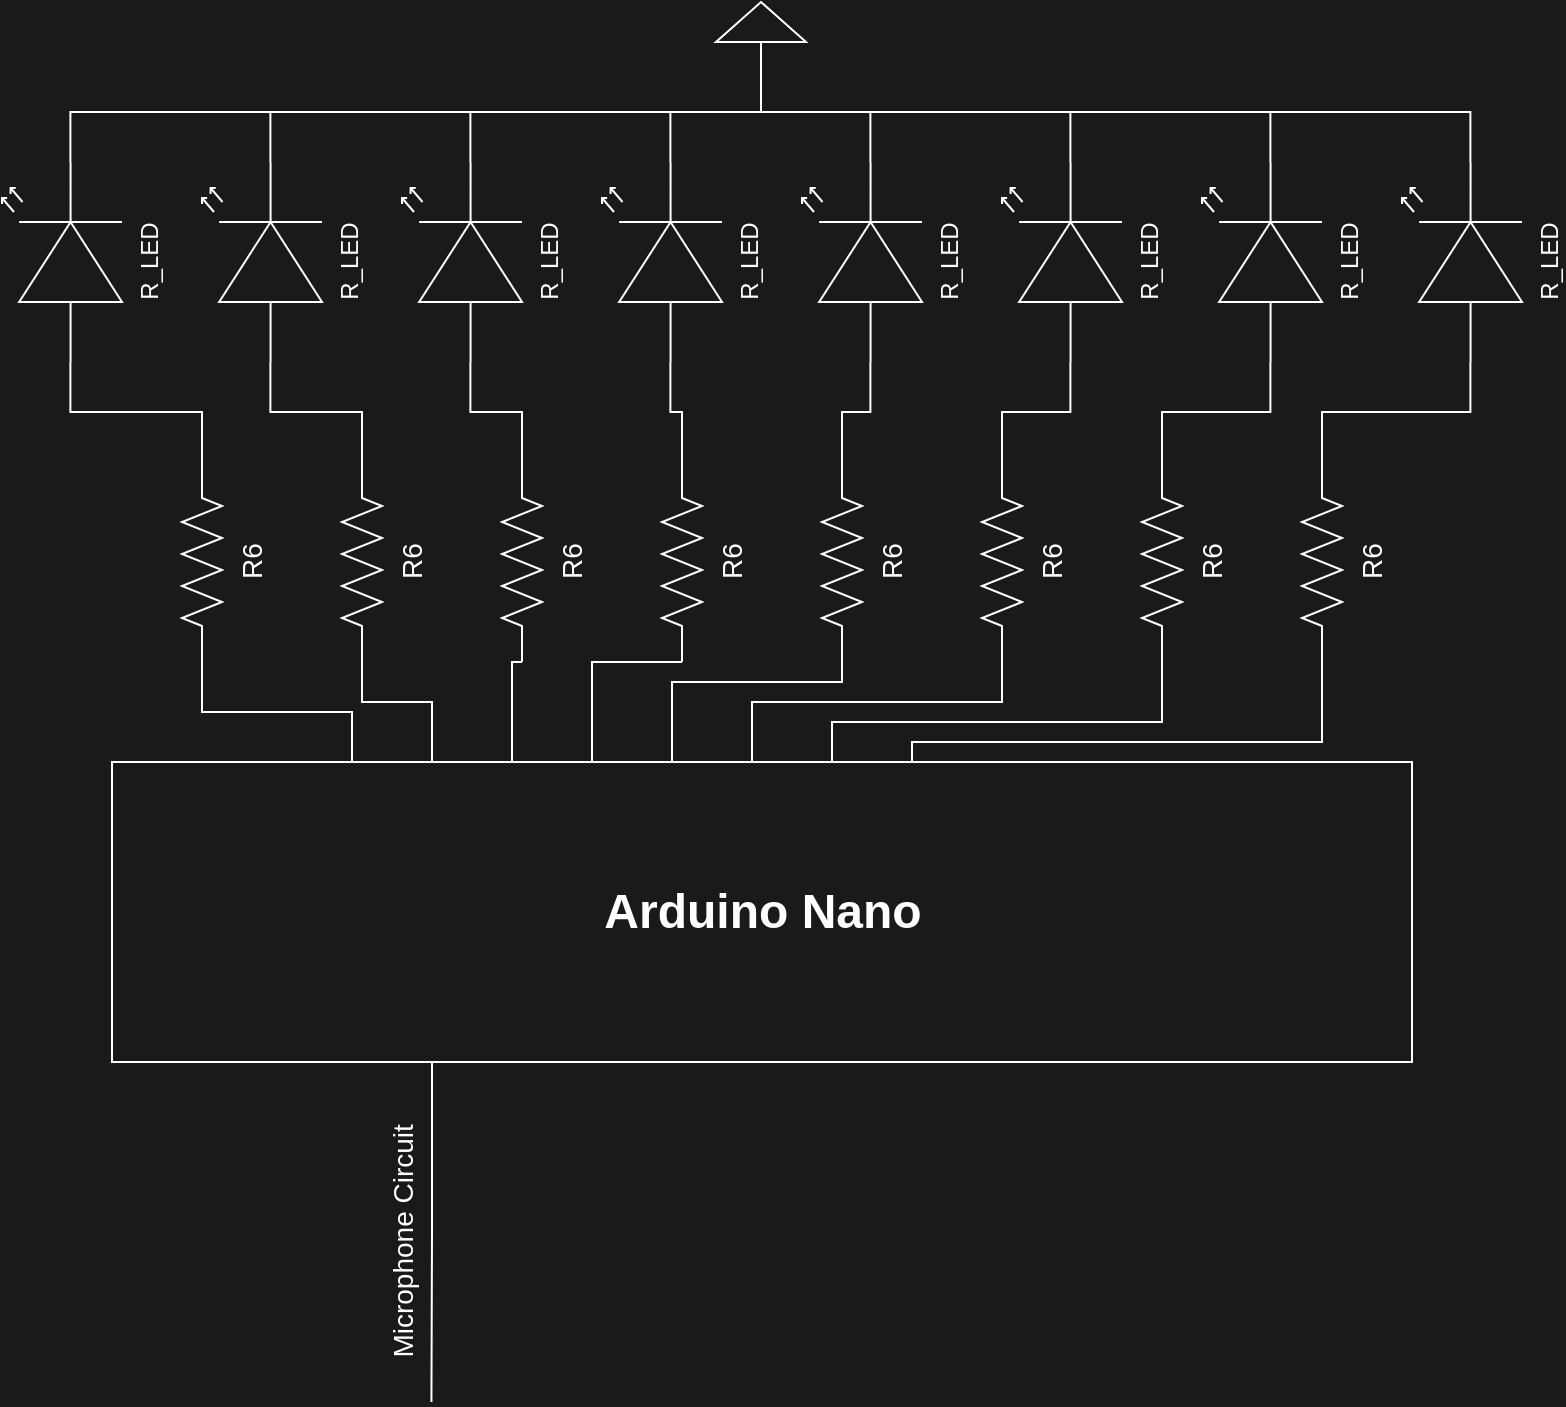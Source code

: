 <mxfile>
    <diagram id="OtsKJMUqoc6wZYfyTnpG" name="Page-1">
        <mxGraphModel dx="1051" dy="821" grid="1" gridSize="10" guides="1" tooltips="1" connect="1" arrows="1" fold="1" page="1" pageScale="1" pageWidth="1100" pageHeight="850" background="#1A1A1A" math="0" shadow="0">
            <root>
                <mxCell id="0"/>
                <mxCell id="1" parent="0"/>
                <mxCell id="76" style="edgeStyle=orthogonalEdgeStyle;rounded=0;orthogonalLoop=1;jettySize=auto;html=1;exitX=0;exitY=0;exitDx=0;exitDy=160;exitPerimeter=0;endArrow=none;endFill=0;fontColor=#FFFFFF;labelBackgroundColor=none;labelBorderColor=none;strokeColor=#FFFFFF;" edge="1" parent="1" source="9">
                    <mxGeometry relative="1" as="geometry">
                        <mxPoint x="384.714" y="775.0" as="targetPoint"/>
                    </mxGeometry>
                </mxCell>
                <mxCell id="77" value="&lt;font style=&quot;font-size: 14px&quot;&gt;Microphone Circuit&lt;/font&gt;" style="edgeLabel;html=1;align=center;verticalAlign=middle;resizable=0;points=[];rotation=-90;fontColor=#FFFFFF;labelBackgroundColor=none;labelBorderColor=none;" vertex="1" connectable="0" parent="76">
                    <mxGeometry x="-0.314" y="7" relative="1" as="geometry">
                        <mxPoint x="-22" y="31.43" as="offset"/>
                    </mxGeometry>
                </mxCell>
                <mxCell id="9" value="&lt;h1&gt;Arduino Nano&lt;/h1&gt;" style="shadow=0;dashed=0;align=center;html=1;strokeWidth=1;shape=mxgraph.rtl.abstract.entity;container=1;collapsible=0;drawPins=1;leftArr=D13,3V3,REF,A0,A1,A2,A3,A4,A5,A6,A7,5V,RST,GND,VIN;rightArr=D12,D11,D10,D9,D8,D7,D6,D5,D4,D3,D2,GND,RST,RX0,RX1;left=15;right=15;topArr=1,2,3,4;top=USB;bottom=0;bottomArr=no pin:no,no pin:np,no pin:nopin,negated:n,negated:neg,negated:not;topRot=270;topAnchor=middle;bottomRot=0;rotation=0;rightRot=180;labelPadding=0;leftRot=0;leftAnchor=left;rightAnchor=right;bottomAnchor=middle;direction=north;pinSnap=20;fontColor=#FFFFFF;labelBackgroundColor=none;labelBorderColor=none;strokeColor=#FFFFFF;fillColor=none;" vertex="1" parent="1">
                    <mxGeometry x="225" y="455" width="650" height="150" as="geometry"/>
                </mxCell>
                <mxCell id="34" value="" style="group;fontColor=#FFFFFF;labelBackgroundColor=none;labelBorderColor=none;" vertex="1" connectable="0" parent="1">
                    <mxGeometry x="170" y="155" width="760" height="100" as="geometry"/>
                </mxCell>
                <mxCell id="8" value="R_LED&lt;br&gt;" style="verticalLabelPosition=bottom;shadow=0;dashed=0;align=center;html=1;verticalAlign=top;shape=mxgraph.electrical.opto_electronics.led_2;pointerEvents=1;rotation=-90;fontColor=#FFFFFF;labelBackgroundColor=none;labelBorderColor=none;strokeColor=#FFFFFF;fillColor=none;" vertex="1" parent="34">
                    <mxGeometry x="-20" y="20" width="100" height="60" as="geometry"/>
                </mxCell>
                <mxCell id="27" value="R_LED&lt;br&gt;" style="verticalLabelPosition=bottom;shadow=0;dashed=0;align=center;html=1;verticalAlign=top;shape=mxgraph.electrical.opto_electronics.led_2;pointerEvents=1;rotation=-90;fontColor=#FFFFFF;labelBackgroundColor=none;labelBorderColor=none;strokeColor=#FFFFFF;fillColor=none;" vertex="1" parent="34">
                    <mxGeometry x="80" y="20" width="100" height="60" as="geometry"/>
                </mxCell>
                <mxCell id="28" value="R_LED&lt;br&gt;" style="verticalLabelPosition=bottom;shadow=0;dashed=0;align=center;html=1;verticalAlign=top;shape=mxgraph.electrical.opto_electronics.led_2;pointerEvents=1;rotation=-90;fontColor=#FFFFFF;labelBackgroundColor=none;labelBorderColor=none;strokeColor=#FFFFFF;fillColor=none;" vertex="1" parent="34">
                    <mxGeometry x="180" y="20" width="100" height="60" as="geometry"/>
                </mxCell>
                <mxCell id="29" value="R_LED&lt;br&gt;" style="verticalLabelPosition=bottom;shadow=0;dashed=0;align=center;html=1;verticalAlign=top;shape=mxgraph.electrical.opto_electronics.led_2;pointerEvents=1;rotation=-90;fontColor=#FFFFFF;labelBackgroundColor=none;labelBorderColor=none;strokeColor=#FFFFFF;fillColor=none;" vertex="1" parent="34">
                    <mxGeometry x="280" y="20" width="100" height="60" as="geometry"/>
                </mxCell>
                <mxCell id="30" value="R_LED&lt;br&gt;" style="verticalLabelPosition=bottom;shadow=0;dashed=0;align=center;html=1;verticalAlign=top;shape=mxgraph.electrical.opto_electronics.led_2;pointerEvents=1;rotation=-90;fontColor=#FFFFFF;labelBackgroundColor=none;labelBorderColor=none;strokeColor=#FFFFFF;fillColor=none;" vertex="1" parent="34">
                    <mxGeometry x="380" y="20" width="100" height="60" as="geometry"/>
                </mxCell>
                <mxCell id="31" value="R_LED&lt;br&gt;" style="verticalLabelPosition=bottom;shadow=0;dashed=0;align=center;html=1;verticalAlign=top;shape=mxgraph.electrical.opto_electronics.led_2;pointerEvents=1;rotation=-90;fontColor=#FFFFFF;labelBackgroundColor=none;labelBorderColor=none;strokeColor=#FFFFFF;fillColor=none;" vertex="1" parent="34">
                    <mxGeometry x="480" y="20" width="100" height="60" as="geometry"/>
                </mxCell>
                <mxCell id="32" value="R_LED&lt;br&gt;" style="verticalLabelPosition=bottom;shadow=0;dashed=0;align=center;html=1;verticalAlign=top;shape=mxgraph.electrical.opto_electronics.led_2;pointerEvents=1;rotation=-90;fontColor=#FFFFFF;labelBackgroundColor=none;labelBorderColor=none;strokeColor=#FFFFFF;fillColor=none;" vertex="1" parent="34">
                    <mxGeometry x="580" y="20" width="100" height="60" as="geometry"/>
                </mxCell>
                <mxCell id="33" value="R_LED&lt;br&gt;" style="verticalLabelPosition=bottom;shadow=0;dashed=0;align=center;html=1;verticalAlign=top;shape=mxgraph.electrical.opto_electronics.led_2;pointerEvents=1;rotation=-90;fontColor=#FFFFFF;labelBackgroundColor=none;labelBorderColor=none;strokeColor=#FFFFFF;fillColor=none;" vertex="1" parent="34">
                    <mxGeometry x="680" y="20" width="100" height="60" as="geometry"/>
                </mxCell>
                <mxCell id="44" value="" style="group;fontColor=#FFFFFF;labelBackgroundColor=none;labelBorderColor=none;" vertex="1" connectable="0" parent="1">
                    <mxGeometry x="260" y="305" width="580" height="100" as="geometry"/>
                </mxCell>
                <mxCell id="35" value="&lt;font style=&quot;font-size: 14px&quot;&gt;R6&lt;/font&gt;" style="pointerEvents=1;verticalLabelPosition=bottom;shadow=0;dashed=0;align=center;html=1;verticalAlign=top;shape=mxgraph.electrical.resistors.resistor_2;rotation=-90;fontColor=#FFFFFF;labelBackgroundColor=none;labelBorderColor=none;fillColor=none;strokeColor=#FFFFFF;" vertex="1" parent="44">
                    <mxGeometry x="40" y="40" width="100" height="20" as="geometry"/>
                </mxCell>
                <mxCell id="36" value="&lt;font style=&quot;font-size: 14px&quot;&gt;R6&lt;/font&gt;" style="pointerEvents=1;verticalLabelPosition=bottom;shadow=0;dashed=0;align=center;html=1;verticalAlign=top;shape=mxgraph.electrical.resistors.resistor_2;rotation=-90;fontColor=#FFFFFF;labelBackgroundColor=none;labelBorderColor=none;fillColor=none;strokeColor=#FFFFFF;" vertex="1" parent="44">
                    <mxGeometry x="-40" y="40" width="100" height="20" as="geometry"/>
                </mxCell>
                <mxCell id="38" value="&lt;font style=&quot;font-size: 14px&quot;&gt;R6&lt;/font&gt;" style="pointerEvents=1;verticalLabelPosition=bottom;shadow=0;dashed=0;align=center;html=1;verticalAlign=top;shape=mxgraph.electrical.resistors.resistor_2;rotation=-90;fontColor=#FFFFFF;labelBackgroundColor=none;labelBorderColor=none;fillColor=none;strokeColor=#FFFFFF;" vertex="1" parent="44">
                    <mxGeometry x="120" y="40" width="100" height="20" as="geometry"/>
                </mxCell>
                <mxCell id="39" value="&lt;font style=&quot;font-size: 14px&quot;&gt;R6&lt;/font&gt;" style="pointerEvents=1;verticalLabelPosition=bottom;shadow=0;dashed=0;align=center;html=1;verticalAlign=top;shape=mxgraph.electrical.resistors.resistor_2;rotation=-90;fontColor=#FFFFFF;labelBackgroundColor=none;labelBorderColor=none;fillColor=none;strokeColor=#FFFFFF;" vertex="1" parent="44">
                    <mxGeometry x="200" y="40" width="100" height="20" as="geometry"/>
                </mxCell>
                <mxCell id="40" value="&lt;font style=&quot;font-size: 14px&quot;&gt;R6&lt;/font&gt;" style="pointerEvents=1;verticalLabelPosition=bottom;shadow=0;dashed=0;align=center;html=1;verticalAlign=top;shape=mxgraph.electrical.resistors.resistor_2;rotation=-90;fontColor=#FFFFFF;labelBackgroundColor=none;labelBorderColor=none;fillColor=none;strokeColor=#FFFFFF;" vertex="1" parent="44">
                    <mxGeometry x="280" y="40" width="100" height="20" as="geometry"/>
                </mxCell>
                <mxCell id="41" value="&lt;font style=&quot;font-size: 14px&quot;&gt;R6&lt;/font&gt;" style="pointerEvents=1;verticalLabelPosition=bottom;shadow=0;dashed=0;align=center;html=1;verticalAlign=top;shape=mxgraph.electrical.resistors.resistor_2;rotation=-90;fontColor=#FFFFFF;labelBackgroundColor=none;labelBorderColor=none;fillColor=none;strokeColor=#FFFFFF;" vertex="1" parent="44">
                    <mxGeometry x="360" y="40" width="100" height="20" as="geometry"/>
                </mxCell>
                <mxCell id="42" value="&lt;font style=&quot;font-size: 14px&quot;&gt;R6&lt;/font&gt;" style="pointerEvents=1;verticalLabelPosition=bottom;shadow=0;dashed=0;align=center;html=1;verticalAlign=top;shape=mxgraph.electrical.resistors.resistor_2;rotation=-90;fontColor=#FFFFFF;labelBackgroundColor=none;labelBorderColor=none;fillColor=none;strokeColor=#FFFFFF;" vertex="1" parent="44">
                    <mxGeometry x="440" y="40" width="100" height="20" as="geometry"/>
                </mxCell>
                <mxCell id="43" value="&lt;font style=&quot;font-size: 14px&quot;&gt;R6&lt;/font&gt;" style="pointerEvents=1;verticalLabelPosition=bottom;shadow=0;dashed=0;align=center;html=1;verticalAlign=top;shape=mxgraph.electrical.resistors.resistor_2;rotation=-90;fontColor=#FFFFFF;labelBackgroundColor=none;labelBorderColor=none;fillColor=none;strokeColor=#FFFFFF;" vertex="1" parent="44">
                    <mxGeometry x="520" y="40" width="100" height="20" as="geometry"/>
                </mxCell>
                <mxCell id="46" style="edgeStyle=orthogonalEdgeStyle;rounded=0;orthogonalLoop=1;jettySize=auto;html=1;exitX=1;exitY=0.57;exitDx=0;exitDy=0;exitPerimeter=0;endArrow=none;endFill=0;entryX=0.5;entryY=0;entryDx=0;entryDy=0;entryPerimeter=0;fontColor=#FFFFFF;labelBackgroundColor=none;labelBorderColor=none;strokeColor=#FFFFFF;" edge="1" parent="1" source="8" target="49">
                    <mxGeometry relative="1" as="geometry">
                        <mxPoint x="549.571" y="110" as="targetPoint"/>
                    </mxGeometry>
                </mxCell>
                <mxCell id="49" value="" style="pointerEvents=1;verticalLabelPosition=bottom;shadow=0;dashed=0;align=center;html=1;verticalAlign=top;shape=mxgraph.electrical.signal_sources.signal_ground;rotation=-180;fontColor=#FFFFFF;labelBackgroundColor=none;labelBorderColor=none;strokeColor=#FFFFFF;fillColor=none;" vertex="1" parent="1">
                    <mxGeometry x="527" y="75" width="45" height="30" as="geometry"/>
                </mxCell>
                <mxCell id="52" style="edgeStyle=orthogonalEdgeStyle;rounded=0;orthogonalLoop=1;jettySize=auto;html=1;exitX=1;exitY=0.57;exitDx=0;exitDy=0;exitPerimeter=0;entryX=0.5;entryY=0;entryDx=0;entryDy=0;entryPerimeter=0;endArrow=none;endFill=0;fontColor=#FFFFFF;labelBackgroundColor=none;labelBorderColor=none;strokeColor=#FFFFFF;" edge="1" parent="1" source="29" target="49">
                    <mxGeometry relative="1" as="geometry"/>
                </mxCell>
                <mxCell id="53" style="edgeStyle=orthogonalEdgeStyle;rounded=0;orthogonalLoop=1;jettySize=auto;html=1;exitX=1;exitY=0.57;exitDx=0;exitDy=0;exitPerimeter=0;entryX=0.5;entryY=0;entryDx=0;entryDy=0;entryPerimeter=0;endArrow=none;endFill=0;fontColor=#FFFFFF;labelBackgroundColor=none;labelBorderColor=none;strokeColor=#FFFFFF;" edge="1" parent="1" source="27" target="49">
                    <mxGeometry relative="1" as="geometry"/>
                </mxCell>
                <mxCell id="54" style="edgeStyle=orthogonalEdgeStyle;rounded=0;orthogonalLoop=1;jettySize=auto;html=1;exitX=1;exitY=0.57;exitDx=0;exitDy=0;exitPerimeter=0;entryX=0.5;entryY=0;entryDx=0;entryDy=0;entryPerimeter=0;endArrow=none;endFill=0;fontColor=#FFFFFF;labelBackgroundColor=none;labelBorderColor=none;strokeColor=#FFFFFF;" edge="1" parent="1" source="28" target="49">
                    <mxGeometry relative="1" as="geometry"/>
                </mxCell>
                <mxCell id="56" style="edgeStyle=orthogonalEdgeStyle;rounded=0;orthogonalLoop=1;jettySize=auto;html=1;exitX=1;exitY=0.57;exitDx=0;exitDy=0;exitPerimeter=0;entryX=0.5;entryY=0;entryDx=0;entryDy=0;entryPerimeter=0;endArrow=none;endFill=0;fontColor=#FFFFFF;labelBackgroundColor=none;labelBorderColor=none;strokeColor=#FFFFFF;" edge="1" parent="1" source="33" target="49">
                    <mxGeometry relative="1" as="geometry"/>
                </mxCell>
                <mxCell id="57" style="edgeStyle=orthogonalEdgeStyle;rounded=0;orthogonalLoop=1;jettySize=auto;html=1;exitX=1;exitY=0.57;exitDx=0;exitDy=0;exitPerimeter=0;entryX=0.5;entryY=0;entryDx=0;entryDy=0;entryPerimeter=0;endArrow=none;endFill=0;fontColor=#FFFFFF;labelBackgroundColor=none;labelBorderColor=none;strokeColor=#FFFFFF;" edge="1" parent="1" source="32" target="49">
                    <mxGeometry relative="1" as="geometry"/>
                </mxCell>
                <mxCell id="58" style="edgeStyle=orthogonalEdgeStyle;rounded=0;orthogonalLoop=1;jettySize=auto;html=1;exitX=1;exitY=0.57;exitDx=0;exitDy=0;exitPerimeter=0;entryX=0.5;entryY=0;entryDx=0;entryDy=0;entryPerimeter=0;endArrow=none;endFill=0;fontColor=#FFFFFF;labelBackgroundColor=none;labelBorderColor=none;strokeColor=#FFFFFF;" edge="1" parent="1" source="31" target="49">
                    <mxGeometry relative="1" as="geometry"/>
                </mxCell>
                <mxCell id="59" style="edgeStyle=orthogonalEdgeStyle;rounded=0;orthogonalLoop=1;jettySize=auto;html=1;exitX=1;exitY=0.57;exitDx=0;exitDy=0;exitPerimeter=0;entryX=0.5;entryY=0;entryDx=0;entryDy=0;entryPerimeter=0;endArrow=none;endFill=0;fontColor=#FFFFFF;labelBackgroundColor=none;labelBorderColor=none;strokeColor=#FFFFFF;" edge="1" parent="1" source="30" target="49">
                    <mxGeometry relative="1" as="geometry"/>
                </mxCell>
                <mxCell id="60" style="edgeStyle=orthogonalEdgeStyle;rounded=0;orthogonalLoop=1;jettySize=auto;html=1;exitX=0;exitY=0.5;exitDx=0;exitDy=0;exitPerimeter=0;entryX=0;entryY=0;entryDx=150;entryDy=400;entryPerimeter=0;endArrow=none;endFill=0;fontColor=#FFFFFF;labelBackgroundColor=none;labelBorderColor=none;strokeColor=#FFFFFF;" edge="1" parent="1" source="43" target="9">
                    <mxGeometry relative="1" as="geometry">
                        <Array as="points">
                            <mxPoint x="830" y="445"/>
                            <mxPoint x="625" y="445"/>
                        </Array>
                    </mxGeometry>
                </mxCell>
                <mxCell id="61" style="edgeStyle=orthogonalEdgeStyle;rounded=0;orthogonalLoop=1;jettySize=auto;html=1;exitX=0;exitY=0.5;exitDx=0;exitDy=0;exitPerimeter=0;entryX=0;entryY=0;entryDx=150;entryDy=360;entryPerimeter=0;endArrow=none;endFill=0;fontColor=#FFFFFF;labelBackgroundColor=none;labelBorderColor=none;strokeColor=#FFFFFF;" edge="1" parent="1" source="42" target="9">
                    <mxGeometry relative="1" as="geometry">
                        <Array as="points">
                            <mxPoint x="750" y="435"/>
                            <mxPoint x="585" y="435"/>
                        </Array>
                    </mxGeometry>
                </mxCell>
                <mxCell id="62" style="edgeStyle=orthogonalEdgeStyle;rounded=0;orthogonalLoop=1;jettySize=auto;html=1;exitX=0;exitY=0.5;exitDx=0;exitDy=0;exitPerimeter=0;entryX=0;entryY=0;entryDx=150;entryDy=320;entryPerimeter=0;endArrow=none;endFill=0;fontColor=#FFFFFF;labelBackgroundColor=none;labelBorderColor=none;strokeColor=#FFFFFF;" edge="1" parent="1" source="41" target="9">
                    <mxGeometry relative="1" as="geometry">
                        <Array as="points">
                            <mxPoint x="670" y="425"/>
                            <mxPoint x="545" y="425"/>
                        </Array>
                    </mxGeometry>
                </mxCell>
                <mxCell id="63" style="edgeStyle=orthogonalEdgeStyle;rounded=0;orthogonalLoop=1;jettySize=auto;html=1;exitX=0;exitY=0.5;exitDx=0;exitDy=0;exitPerimeter=0;entryX=0;entryY=0;entryDx=150;entryDy=280;entryPerimeter=0;endArrow=none;endFill=0;fontColor=#FFFFFF;labelBackgroundColor=none;labelBorderColor=none;strokeColor=#FFFFFF;" edge="1" parent="1" source="40" target="9">
                    <mxGeometry relative="1" as="geometry">
                        <Array as="points">
                            <mxPoint x="590" y="415"/>
                            <mxPoint x="505" y="415"/>
                        </Array>
                    </mxGeometry>
                </mxCell>
                <mxCell id="64" style="edgeStyle=orthogonalEdgeStyle;rounded=0;orthogonalLoop=1;jettySize=auto;html=1;exitX=0;exitY=0.5;exitDx=0;exitDy=0;exitPerimeter=0;entryX=0;entryY=0;entryDx=150;entryDy=240;entryPerimeter=0;endArrow=none;endFill=0;fontColor=#FFFFFF;labelBackgroundColor=none;labelBorderColor=none;strokeColor=#FFFFFF;" edge="1" parent="1" source="39" target="9">
                    <mxGeometry relative="1" as="geometry">
                        <Array as="points">
                            <mxPoint x="465" y="405"/>
                        </Array>
                    </mxGeometry>
                </mxCell>
                <mxCell id="65" style="edgeStyle=orthogonalEdgeStyle;rounded=0;orthogonalLoop=1;jettySize=auto;html=1;exitX=0;exitY=0.5;exitDx=0;exitDy=0;exitPerimeter=0;entryX=0;entryY=0;entryDx=150;entryDy=200;entryPerimeter=0;endArrow=none;endFill=0;fontColor=#FFFFFF;labelBackgroundColor=none;labelBorderColor=none;strokeColor=#FFFFFF;" edge="1" parent="1" source="38" target="9">
                    <mxGeometry relative="1" as="geometry">
                        <Array as="points">
                            <mxPoint x="425" y="405"/>
                        </Array>
                    </mxGeometry>
                </mxCell>
                <mxCell id="66" style="edgeStyle=orthogonalEdgeStyle;rounded=0;orthogonalLoop=1;jettySize=auto;html=1;exitX=0;exitY=0.5;exitDx=0;exitDy=0;exitPerimeter=0;entryX=0;entryY=0;entryDx=150;entryDy=120;entryPerimeter=0;endArrow=none;endFill=0;fontColor=#FFFFFF;labelBackgroundColor=none;labelBorderColor=none;strokeColor=#FFFFFF;" edge="1" parent="1" source="36" target="9">
                    <mxGeometry relative="1" as="geometry"/>
                </mxCell>
                <mxCell id="67" style="edgeStyle=orthogonalEdgeStyle;rounded=0;orthogonalLoop=1;jettySize=auto;html=1;exitX=0;exitY=0.5;exitDx=0;exitDy=0;exitPerimeter=0;entryX=0;entryY=0;entryDx=150;entryDy=160;entryPerimeter=0;endArrow=none;endFill=0;fontColor=#FFFFFF;labelBackgroundColor=none;labelBorderColor=none;strokeColor=#FFFFFF;" edge="1" parent="1" source="35" target="9">
                    <mxGeometry relative="1" as="geometry">
                        <Array as="points">
                            <mxPoint x="350" y="425"/>
                            <mxPoint x="385" y="425"/>
                        </Array>
                    </mxGeometry>
                </mxCell>
                <mxCell id="68" style="edgeStyle=orthogonalEdgeStyle;rounded=0;orthogonalLoop=1;jettySize=auto;html=1;exitX=1;exitY=0.5;exitDx=0;exitDy=0;exitPerimeter=0;entryX=0;entryY=0.57;entryDx=0;entryDy=0;entryPerimeter=0;endArrow=none;endFill=0;fontColor=#FFFFFF;labelBackgroundColor=none;labelBorderColor=none;strokeColor=#FFFFFF;" edge="1" parent="1" source="36" target="8">
                    <mxGeometry relative="1" as="geometry"/>
                </mxCell>
                <mxCell id="69" style="edgeStyle=orthogonalEdgeStyle;rounded=0;orthogonalLoop=1;jettySize=auto;html=1;exitX=1;exitY=0.5;exitDx=0;exitDy=0;exitPerimeter=0;entryX=0;entryY=0.57;entryDx=0;entryDy=0;entryPerimeter=0;endArrow=none;endFill=0;fontColor=#FFFFFF;labelBackgroundColor=none;labelBorderColor=none;strokeColor=#FFFFFF;" edge="1" parent="1" source="35" target="27">
                    <mxGeometry relative="1" as="geometry"/>
                </mxCell>
                <mxCell id="70" style="edgeStyle=orthogonalEdgeStyle;rounded=0;orthogonalLoop=1;jettySize=auto;html=1;exitX=1;exitY=0.5;exitDx=0;exitDy=0;exitPerimeter=0;entryX=0;entryY=0.57;entryDx=0;entryDy=0;entryPerimeter=0;endArrow=none;endFill=0;fontColor=#FFFFFF;labelBackgroundColor=none;labelBorderColor=none;strokeColor=#FFFFFF;" edge="1" parent="1" source="38" target="28">
                    <mxGeometry relative="1" as="geometry"/>
                </mxCell>
                <mxCell id="71" style="edgeStyle=orthogonalEdgeStyle;rounded=0;orthogonalLoop=1;jettySize=auto;html=1;exitX=1;exitY=0.5;exitDx=0;exitDy=0;exitPerimeter=0;entryX=0;entryY=0.57;entryDx=0;entryDy=0;entryPerimeter=0;endArrow=none;endFill=0;fontColor=#FFFFFF;labelBackgroundColor=none;labelBorderColor=none;strokeColor=#FFFFFF;" edge="1" parent="1" source="39" target="29">
                    <mxGeometry relative="1" as="geometry"/>
                </mxCell>
                <mxCell id="72" style="edgeStyle=orthogonalEdgeStyle;rounded=0;orthogonalLoop=1;jettySize=auto;html=1;exitX=1;exitY=0.5;exitDx=0;exitDy=0;exitPerimeter=0;entryX=0;entryY=0.57;entryDx=0;entryDy=0;entryPerimeter=0;endArrow=none;endFill=0;fontColor=#FFFFFF;labelBackgroundColor=none;labelBorderColor=none;strokeColor=#FFFFFF;" edge="1" parent="1" source="40" target="30">
                    <mxGeometry relative="1" as="geometry"/>
                </mxCell>
                <mxCell id="73" style="edgeStyle=orthogonalEdgeStyle;rounded=0;orthogonalLoop=1;jettySize=auto;html=1;exitX=1;exitY=0.5;exitDx=0;exitDy=0;exitPerimeter=0;entryX=0;entryY=0.57;entryDx=0;entryDy=0;entryPerimeter=0;endArrow=none;endFill=0;fontColor=#FFFFFF;labelBackgroundColor=none;labelBorderColor=none;strokeColor=#FFFFFF;" edge="1" parent="1" source="41" target="31">
                    <mxGeometry relative="1" as="geometry"/>
                </mxCell>
                <mxCell id="74" style="edgeStyle=orthogonalEdgeStyle;rounded=0;orthogonalLoop=1;jettySize=auto;html=1;exitX=1;exitY=0.5;exitDx=0;exitDy=0;exitPerimeter=0;entryX=0;entryY=0.57;entryDx=0;entryDy=0;entryPerimeter=0;endArrow=none;endFill=0;fontColor=#FFFFFF;labelBackgroundColor=none;labelBorderColor=none;strokeColor=#FFFFFF;" edge="1" parent="1" source="42" target="32">
                    <mxGeometry relative="1" as="geometry"/>
                </mxCell>
                <mxCell id="75" style="edgeStyle=orthogonalEdgeStyle;rounded=0;orthogonalLoop=1;jettySize=auto;html=1;exitX=1;exitY=0.5;exitDx=0;exitDy=0;exitPerimeter=0;entryX=0;entryY=0.57;entryDx=0;entryDy=0;entryPerimeter=0;endArrow=none;endFill=0;fontColor=#FFFFFF;labelBackgroundColor=none;labelBorderColor=none;strokeColor=#FFFFFF;" edge="1" parent="1" source="43" target="33">
                    <mxGeometry relative="1" as="geometry"/>
                </mxCell>
            </root>
        </mxGraphModel>
    </diagram>
</mxfile>